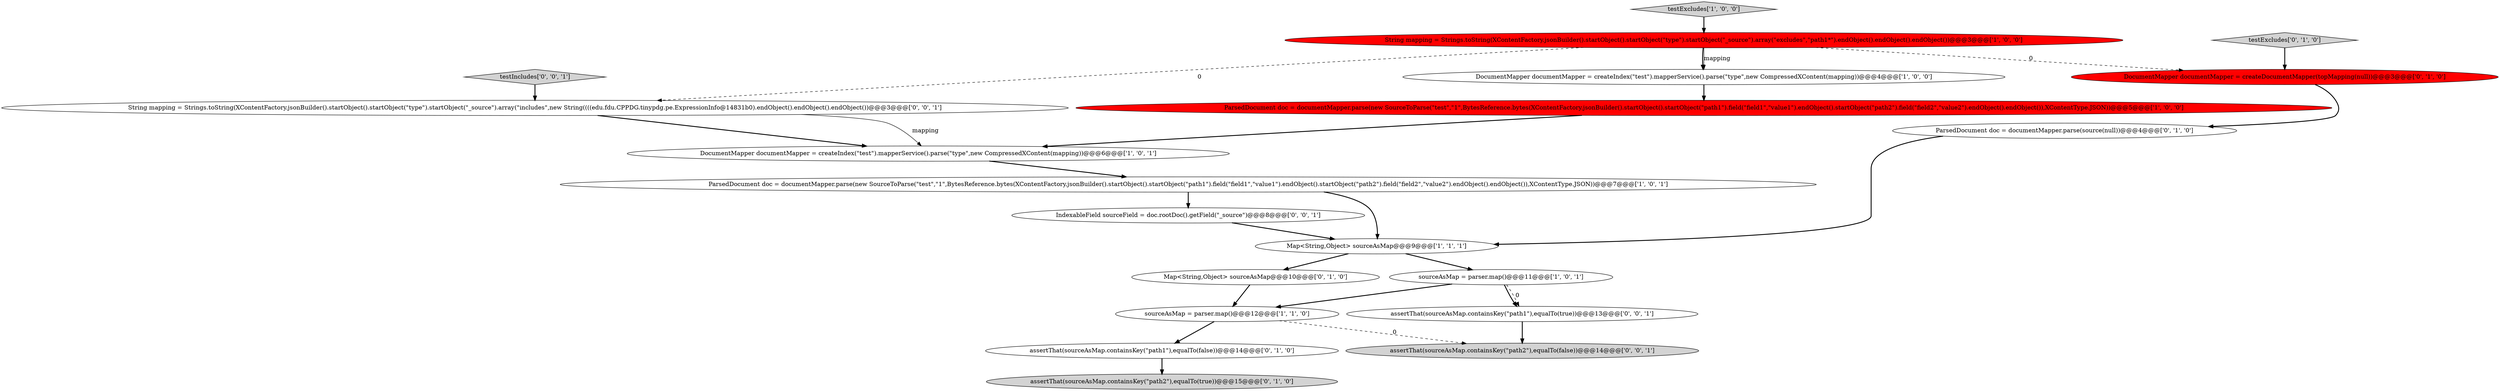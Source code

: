 digraph {
4 [style = filled, label = "ParsedDocument doc = documentMapper.parse(new SourceToParse(\"test\",\"1\",BytesReference.bytes(XContentFactory.jsonBuilder().startObject().startObject(\"path1\").field(\"field1\",\"value1\").endObject().startObject(\"path2\").field(\"field2\",\"value2\").endObject().endObject()),XContentType.JSON))@@@7@@@['1', '0', '1']", fillcolor = white, shape = ellipse image = "AAA0AAABBB1BBB"];
6 [style = filled, label = "testExcludes['1', '0', '0']", fillcolor = lightgray, shape = diamond image = "AAA0AAABBB1BBB"];
16 [style = filled, label = "IndexableField sourceField = doc.rootDoc().getField(\"_source\")@@@8@@@['0', '0', '1']", fillcolor = white, shape = ellipse image = "AAA0AAABBB3BBB"];
11 [style = filled, label = "testExcludes['0', '1', '0']", fillcolor = lightgray, shape = diamond image = "AAA0AAABBB2BBB"];
8 [style = filled, label = "DocumentMapper documentMapper = createIndex(\"test\").mapperService().parse(\"type\",new CompressedXContent(mapping))@@@6@@@['1', '0', '1']", fillcolor = white, shape = ellipse image = "AAA0AAABBB1BBB"];
9 [style = filled, label = "ParsedDocument doc = documentMapper.parse(source(null))@@@4@@@['0', '1', '0']", fillcolor = white, shape = ellipse image = "AAA0AAABBB2BBB"];
0 [style = filled, label = "String mapping = Strings.toString(XContentFactory.jsonBuilder().startObject().startObject(\"type\").startObject(\"_source\").array(\"excludes\",\"path1*\").endObject().endObject().endObject())@@@3@@@['1', '0', '0']", fillcolor = red, shape = ellipse image = "AAA1AAABBB1BBB"];
12 [style = filled, label = "assertThat(sourceAsMap.containsKey(\"path1\"),equalTo(false))@@@14@@@['0', '1', '0']", fillcolor = white, shape = ellipse image = "AAA0AAABBB2BBB"];
13 [style = filled, label = "DocumentMapper documentMapper = createDocumentMapper(topMapping(null))@@@3@@@['0', '1', '0']", fillcolor = red, shape = ellipse image = "AAA1AAABBB2BBB"];
14 [style = filled, label = "Map<String,Object> sourceAsMap@@@10@@@['0', '1', '0']", fillcolor = white, shape = ellipse image = "AAA0AAABBB2BBB"];
17 [style = filled, label = "testIncludes['0', '0', '1']", fillcolor = lightgray, shape = diamond image = "AAA0AAABBB3BBB"];
2 [style = filled, label = "DocumentMapper documentMapper = createIndex(\"test\").mapperService().parse(\"type\",new CompressedXContent(mapping))@@@4@@@['1', '0', '0']", fillcolor = white, shape = ellipse image = "AAA0AAABBB1BBB"];
5 [style = filled, label = "Map<String,Object> sourceAsMap@@@9@@@['1', '1', '1']", fillcolor = white, shape = ellipse image = "AAA0AAABBB1BBB"];
1 [style = filled, label = "sourceAsMap = parser.map()@@@11@@@['1', '0', '1']", fillcolor = white, shape = ellipse image = "AAA0AAABBB1BBB"];
3 [style = filled, label = "ParsedDocument doc = documentMapper.parse(new SourceToParse(\"test\",\"1\",BytesReference.bytes(XContentFactory.jsonBuilder().startObject().startObject(\"path1\").field(\"field1\",\"value1\").endObject().startObject(\"path2\").field(\"field2\",\"value2\").endObject().endObject()),XContentType.JSON))@@@5@@@['1', '0', '0']", fillcolor = red, shape = ellipse image = "AAA1AAABBB1BBB"];
19 [style = filled, label = "assertThat(sourceAsMap.containsKey(\"path2\"),equalTo(false))@@@14@@@['0', '0', '1']", fillcolor = lightgray, shape = ellipse image = "AAA0AAABBB3BBB"];
7 [style = filled, label = "sourceAsMap = parser.map()@@@12@@@['1', '1', '0']", fillcolor = white, shape = ellipse image = "AAA0AAABBB1BBB"];
10 [style = filled, label = "assertThat(sourceAsMap.containsKey(\"path2\"),equalTo(true))@@@15@@@['0', '1', '0']", fillcolor = lightgray, shape = ellipse image = "AAA0AAABBB2BBB"];
15 [style = filled, label = "String mapping = Strings.toString(XContentFactory.jsonBuilder().startObject().startObject(\"type\").startObject(\"_source\").array(\"includes\",new String((((edu.fdu.CPPDG.tinypdg.pe.ExpressionInfo@14831b0).endObject().endObject().endObject())@@@3@@@['0', '0', '1']", fillcolor = white, shape = ellipse image = "AAA0AAABBB3BBB"];
18 [style = filled, label = "assertThat(sourceAsMap.containsKey(\"path1\"),equalTo(true))@@@13@@@['0', '0', '1']", fillcolor = white, shape = ellipse image = "AAA0AAABBB3BBB"];
7->12 [style = bold, label=""];
2->3 [style = bold, label=""];
0->2 [style = bold, label=""];
18->19 [style = bold, label=""];
0->15 [style = dashed, label="0"];
1->18 [style = bold, label=""];
6->0 [style = bold, label=""];
1->18 [style = dashed, label="0"];
5->14 [style = bold, label=""];
1->7 [style = bold, label=""];
14->7 [style = bold, label=""];
5->1 [style = bold, label=""];
12->10 [style = bold, label=""];
15->8 [style = solid, label="mapping"];
7->19 [style = dashed, label="0"];
3->8 [style = bold, label=""];
11->13 [style = bold, label=""];
0->13 [style = dashed, label="0"];
17->15 [style = bold, label=""];
9->5 [style = bold, label=""];
16->5 [style = bold, label=""];
13->9 [style = bold, label=""];
0->2 [style = solid, label="mapping"];
8->4 [style = bold, label=""];
4->5 [style = bold, label=""];
15->8 [style = bold, label=""];
4->16 [style = bold, label=""];
}
